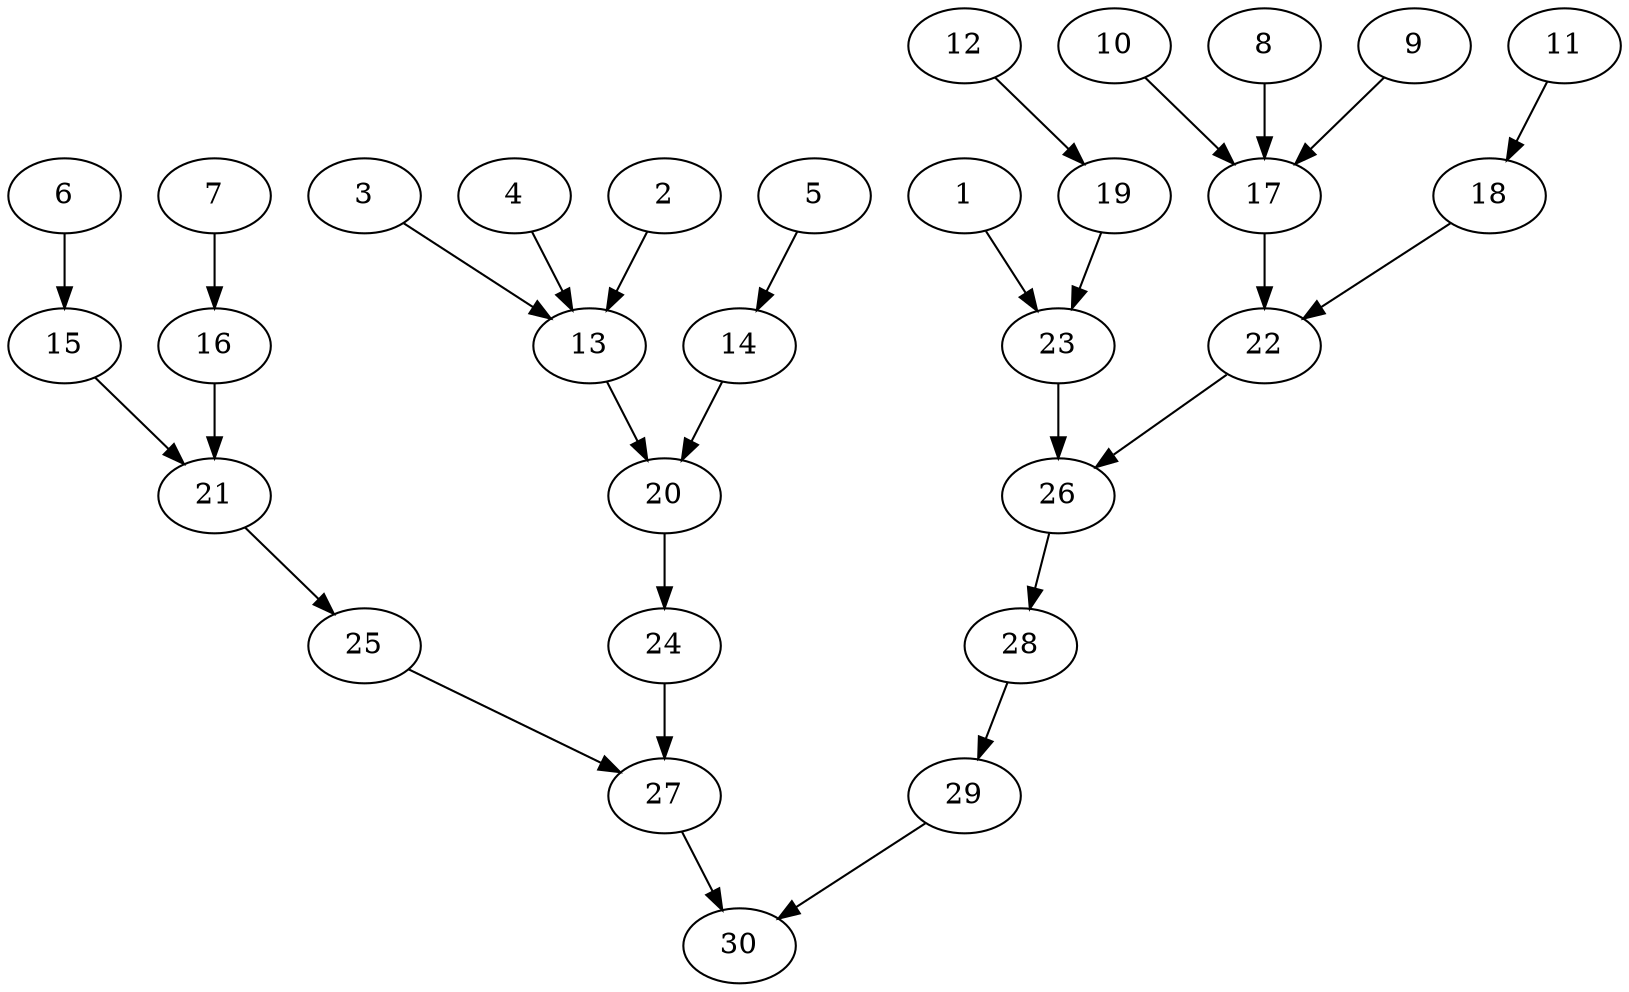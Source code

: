 digraph "InTree-Unbalanced-MaxBf-3_Nodes_30_CCR_0.10_WeightType_Random" {
	graph ["Duplicate states"=0,
		"Max states in OPEN"=201,
		Modes="60000ms; partial expansion, ; Pruning: processor isomorphism, processor normalisation, task equivalence, equivalent schedule 2, ; \
F-value: new, DRT, ; Optimisation: list scheduling, ",
		"Node concurrency"=12,
		"Number of processors"=16,
		"Pruned using list schedule length"=110,
		"States removed from OPEN"=3,
		"Time to schedule (ms)"=73,
		"Total idle time"=0,
		"Total schedule length"=385,
		"Total sequential time"=1683,
		"Total states created"=313
	];
	1	 ["Finish time"=22,
		Processor=0,
		"Start time"=0,
		Weight=22];
	23	 ["Finish time"=165,
		Processor=11,
		"Start time"=132,
		Weight=33];
	1 -> 23	 [Weight=4];
	2	 ["Finish time"=55,
		Processor=1,
		"Start time"=0,
		Weight=55];
	13	 ["Finish time"=176,
		Processor=3,
		"Start time"=110,
		Weight=66];
	2 -> 13	 [Weight=5];
	3	 ["Finish time"=77,
		Processor=2,
		"Start time"=0,
		Weight=77];
	3 -> 13	 [Weight=7];
	4	 ["Finish time"=110,
		Processor=3,
		"Start time"=0,
		Weight=110];
	4 -> 13	 [Weight=2];
	5	 ["Finish time"=110,
		Processor=4,
		"Start time"=0,
		Weight=110];
	14	 ["Finish time"=143,
		Processor=4,
		"Start time"=110,
		Weight=33];
	5 -> 14	 [Weight=4];
	6	 ["Finish time"=88,
		Processor=5,
		"Start time"=0,
		Weight=88];
	15	 ["Finish time"=121,
		Processor=5,
		"Start time"=88,
		Weight=33];
	6 -> 15	 [Weight=7];
	7	 ["Finish time"=33,
		Processor=6,
		"Start time"=0,
		Weight=33];
	16	 ["Finish time"=55,
		Processor=6,
		"Start time"=33,
		Weight=22];
	7 -> 16	 [Weight=3];
	8	 ["Finish time"=55,
		Processor=7,
		"Start time"=0,
		Weight=55];
	17	 ["Finish time"=132,
		Processor=7,
		"Start time"=55,
		Weight=77];
	8 -> 17	 [Weight=5];
	9	 ["Finish time"=33,
		Processor=8,
		"Start time"=0,
		Weight=33];
	9 -> 17	 [Weight=7];
	10	 ["Finish time"=44,
		Processor=9,
		"Start time"=0,
		Weight=44];
	10 -> 17	 [Weight=4];
	11	 ["Finish time"=77,
		Processor=10,
		"Start time"=0,
		Weight=77];
	18	 ["Finish time"=143,
		Processor=10,
		"Start time"=77,
		Weight=66];
	11 -> 18	 [Weight=8];
	12	 ["Finish time"=77,
		Processor=11,
		"Start time"=0,
		Weight=77];
	19	 ["Finish time"=132,
		Processor=11,
		"Start time"=77,
		Weight=55];
	12 -> 19	 [Weight=6];
	20	 ["Finish time"=253,
		Processor=3,
		"Start time"=176,
		Weight=77];
	13 -> 20	 [Weight=10];
	14 -> 20	 [Weight=9];
	21	 ["Finish time"=154,
		Processor=5,
		"Start time"=121,
		Weight=33];
	15 -> 21	 [Weight=4];
	16 -> 21	 [Weight=3];
	22	 ["Finish time"=187,
		Processor=10,
		"Start time"=143,
		Weight=44];
	17 -> 22	 [Weight=8];
	18 -> 22	 [Weight=4];
	19 -> 23	 [Weight=6];
	24	 ["Finish time"=319,
		Processor=3,
		"Start time"=253,
		Weight=66];
	20 -> 24	 [Weight=5];
	25	 ["Finish time"=253,
		Processor=5,
		"Start time"=154,
		Weight=99];
	21 -> 25	 [Weight=8];
	26	 ["Finish time"=231,
		Processor=10,
		"Start time"=187,
		Weight=44];
	22 -> 26	 [Weight=10];
	23 -> 26	 [Weight=7];
	27	 ["Finish time"=363,
		Processor=3,
		"Start time"=319,
		Weight=44];
	24 -> 27	 [Weight=6];
	25 -> 27	 [Weight=2];
	28	 ["Finish time"=286,
		Processor=10,
		"Start time"=231,
		Weight=55];
	26 -> 28	 [Weight=8];
	30	 ["Finish time"=385,
		Processor=3,
		"Start time"=363,
		Weight=22];
	27 -> 30	 [Weight=9];
	29	 ["Finish time"=319,
		Processor=10,
		"Start time"=286,
		Weight=33];
	28 -> 29	 [Weight=3];
	29 -> 30	 [Weight=5];
}

